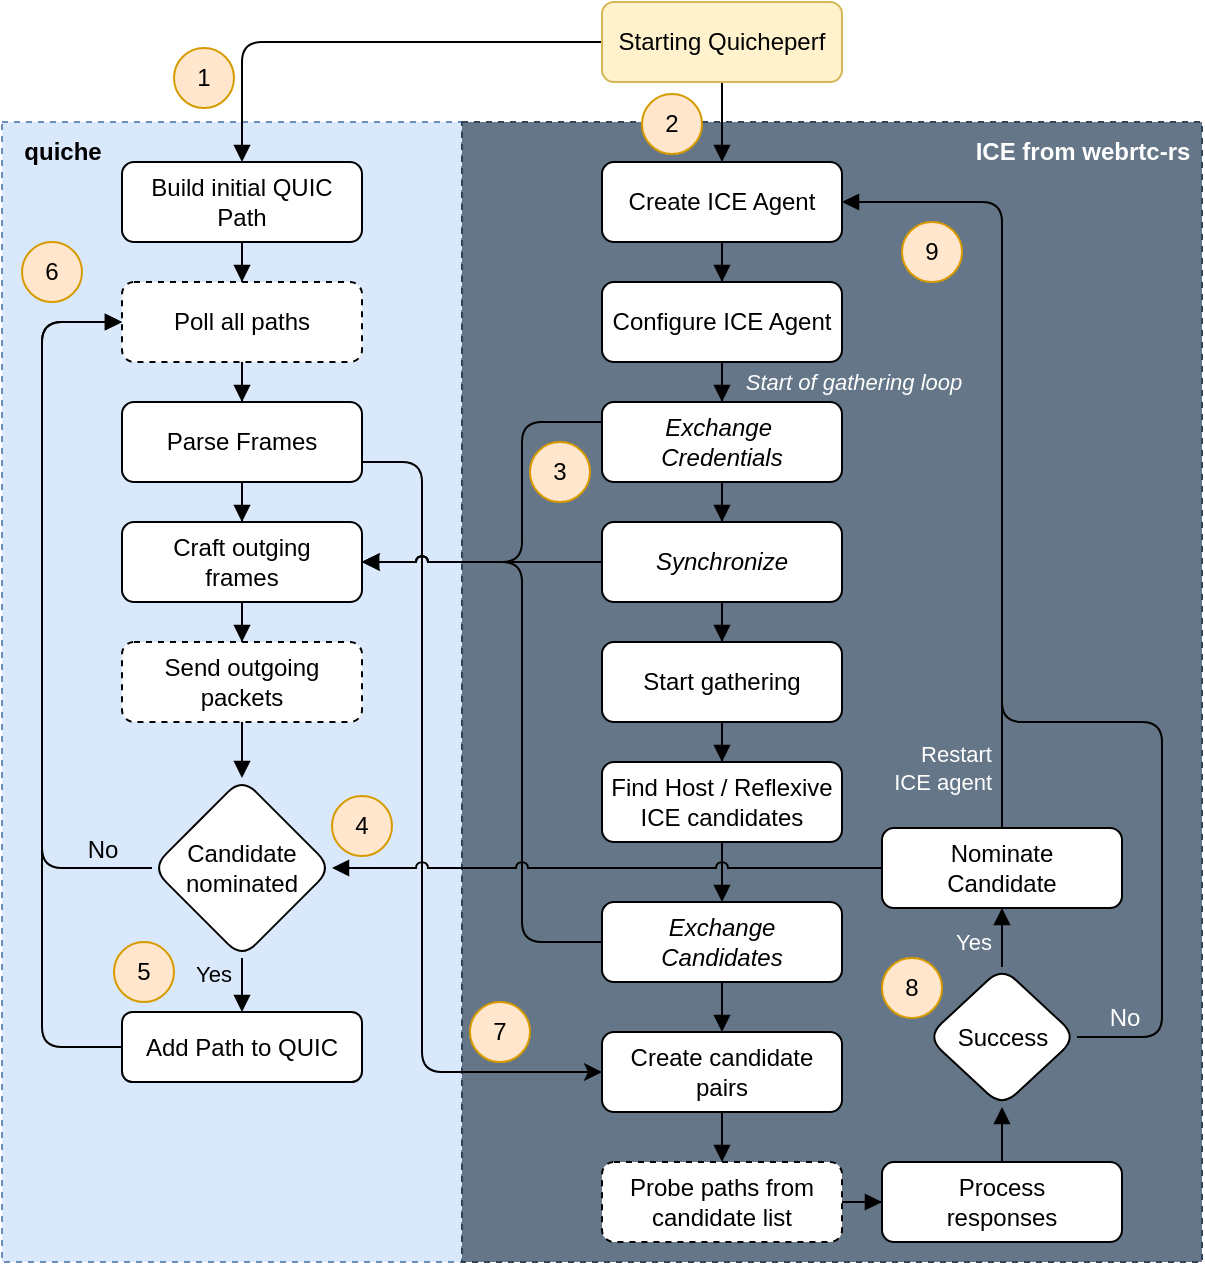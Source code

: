 <mxfile version="24.4.8" type="device">
  <diagram id="C5RBs43oDa-KdzZeNtuy" name="Page-1">
    <mxGraphModel dx="860" dy="920" grid="1" gridSize="10" guides="1" tooltips="1" connect="1" arrows="1" fold="1" page="1" pageScale="1" pageWidth="827" pageHeight="1169" math="0" shadow="0">
      <root>
        <mxCell id="WIyWlLk6GJQsqaUBKTNV-0" />
        <mxCell id="WIyWlLk6GJQsqaUBKTNV-1" parent="WIyWlLk6GJQsqaUBKTNV-0" />
        <mxCell id="LM9x-x92yMZO7y6_OqWh-8" value="" style="rounded=0;whiteSpace=wrap;html=1;fillColor=#dae8fc;strokeColor=#6c8ebf;dashed=1;" parent="WIyWlLk6GJQsqaUBKTNV-1" vertex="1">
          <mxGeometry x="110" y="140" width="230" height="570" as="geometry" />
        </mxCell>
        <mxCell id="SUtJwRqX3lUBge7WxSiI-0" value="" style="rounded=0;whiteSpace=wrap;html=1;fillColor=#647687;strokeColor=#314354;dashed=1;fontColor=#ffffff;" parent="WIyWlLk6GJQsqaUBKTNV-1" vertex="1">
          <mxGeometry x="340" y="140" width="370" height="570" as="geometry" />
        </mxCell>
        <mxCell id="Qu9wgfzqG_FOY5WLU6e--1" value="" style="edgeStyle=orthogonalEdgeStyle;rounded=0;orthogonalLoop=1;jettySize=auto;html=1;endArrow=block;endFill=1;entryX=0.5;entryY=0;entryDx=0;entryDy=0;targetPerimeterSpacing=0;shadow=0;curved=0;" parent="WIyWlLk6GJQsqaUBKTNV-1" source="WIyWlLk6GJQsqaUBKTNV-7" target="Qu9wgfzqG_FOY5WLU6e--0" edge="1">
          <mxGeometry relative="1" as="geometry" />
        </mxCell>
        <mxCell id="WIyWlLk6GJQsqaUBKTNV-2" value="" style="rounded=1;html=1;jettySize=auto;orthogonalLoop=1;fontSize=11;endArrow=block;endFill=1;endSize=6;strokeWidth=1;shadow=0;labelBackgroundColor=none;edgeStyle=orthogonalEdgeStyle;entryX=0.5;entryY=0;entryDx=0;entryDy=0;curved=0;" parent="WIyWlLk6GJQsqaUBKTNV-1" source="WIyWlLk6GJQsqaUBKTNV-3" target="WIyWlLk6GJQsqaUBKTNV-7" edge="1">
          <mxGeometry relative="1" as="geometry">
            <mxPoint x="384" y="170" as="targetPoint" />
            <Array as="points">
              <mxPoint x="470" y="120" />
              <mxPoint x="470" y="120" />
            </Array>
          </mxGeometry>
        </mxCell>
        <mxCell id="IdEx18NoNRwhbqwuBXC2-3" style="edgeStyle=orthogonalEdgeStyle;rounded=1;orthogonalLoop=1;jettySize=auto;html=1;curved=0;strokeColor=default;align=center;verticalAlign=middle;fontFamily=Helvetica;fontSize=11;fontColor=default;labelBackgroundColor=default;endArrow=block;endFill=1;" parent="WIyWlLk6GJQsqaUBKTNV-1" source="WIyWlLk6GJQsqaUBKTNV-3" target="IdEx18NoNRwhbqwuBXC2-0" edge="1">
          <mxGeometry relative="1" as="geometry" />
        </mxCell>
        <mxCell id="WIyWlLk6GJQsqaUBKTNV-3" value="Starting Quicheperf" style="rounded=1;whiteSpace=wrap;html=1;fontSize=12;glass=0;strokeWidth=1;shadow=0;fillColor=#fff2cc;strokeColor=#d6b656;" parent="WIyWlLk6GJQsqaUBKTNV-1" vertex="1">
          <mxGeometry x="410" y="80" width="120" height="40" as="geometry" />
        </mxCell>
        <mxCell id="WIyWlLk6GJQsqaUBKTNV-7" value="Create ICE Agent" style="rounded=1;whiteSpace=wrap;html=1;fontSize=12;glass=0;strokeWidth=1;shadow=0;" parent="WIyWlLk6GJQsqaUBKTNV-1" vertex="1">
          <mxGeometry x="410" y="160" width="120" height="40" as="geometry" />
        </mxCell>
        <mxCell id="Qu9wgfzqG_FOY5WLU6e--13" value="" style="edgeStyle=orthogonalEdgeStyle;rounded=0;orthogonalLoop=1;jettySize=auto;html=1;endArrow=block;endFill=1;strokeColor=default;align=center;verticalAlign=middle;fontFamily=Helvetica;fontSize=11;fontColor=default;labelBackgroundColor=default;" parent="WIyWlLk6GJQsqaUBKTNV-1" source="WIyWlLk6GJQsqaUBKTNV-12" target="Qu9wgfzqG_FOY5WLU6e--12" edge="1">
          <mxGeometry relative="1" as="geometry" />
        </mxCell>
        <mxCell id="WIyWlLk6GJQsqaUBKTNV-12" value="Start gathering" style="rounded=1;whiteSpace=wrap;html=1;fontSize=12;glass=0;strokeWidth=1;shadow=0;" parent="WIyWlLk6GJQsqaUBKTNV-1" vertex="1">
          <mxGeometry x="410" y="400" width="120" height="40" as="geometry" />
        </mxCell>
        <mxCell id="Qu9wgfzqG_FOY5WLU6e--2" value="" style="edgeStyle=orthogonalEdgeStyle;rounded=0;orthogonalLoop=1;jettySize=auto;html=1;endArrow=block;endFill=1;" parent="WIyWlLk6GJQsqaUBKTNV-1" source="SUtJwRqX3lUBge7WxSiI-3" target="WIyWlLk6GJQsqaUBKTNV-12" edge="1">
          <mxGeometry relative="1" as="geometry" />
        </mxCell>
        <mxCell id="Qu9wgfzqG_FOY5WLU6e--0" value="Configure ICE Agent" style="whiteSpace=wrap;html=1;rounded=1;glass=0;strokeWidth=1;shadow=0;" parent="WIyWlLk6GJQsqaUBKTNV-1" vertex="1">
          <mxGeometry x="410" y="220" width="120" height="40" as="geometry" />
        </mxCell>
        <mxCell id="LM9x-x92yMZO7y6_OqWh-15" style="edgeStyle=orthogonalEdgeStyle;rounded=1;orthogonalLoop=1;jettySize=auto;html=1;curved=0;endArrow=block;endFill=1;" parent="WIyWlLk6GJQsqaUBKTNV-1" source="Qu9wgfzqG_FOY5WLU6e--6" target="SUtJwRqX3lUBge7WxSiI-16" edge="1">
          <mxGeometry relative="1" as="geometry">
            <Array as="points">
              <mxPoint x="130" y="602" />
              <mxPoint x="130" y="240" />
            </Array>
          </mxGeometry>
        </mxCell>
        <mxCell id="Qu9wgfzqG_FOY5WLU6e--6" value="Add Path to QUIC" style="whiteSpace=wrap;html=1;rounded=1;glass=0;strokeWidth=1;shadow=0;" parent="WIyWlLk6GJQsqaUBKTNV-1" vertex="1">
          <mxGeometry x="170" y="585" width="120" height="35" as="geometry" />
        </mxCell>
        <mxCell id="Qu9wgfzqG_FOY5WLU6e--15" value="" style="edgeStyle=orthogonalEdgeStyle;rounded=0;orthogonalLoop=1;jettySize=auto;html=1;endArrow=block;endFill=1;strokeColor=default;align=center;verticalAlign=middle;fontFamily=Helvetica;fontSize=11;fontColor=default;labelBackgroundColor=default;" parent="WIyWlLk6GJQsqaUBKTNV-1" source="Qu9wgfzqG_FOY5WLU6e--12" target="Qu9wgfzqG_FOY5WLU6e--14" edge="1">
          <mxGeometry relative="1" as="geometry" />
        </mxCell>
        <mxCell id="Qu9wgfzqG_FOY5WLU6e--12" value="Find Host / Reflexive&lt;div&gt;ICE candidates&lt;/div&gt;" style="rounded=1;whiteSpace=wrap;html=1;fontSize=12;glass=0;strokeWidth=1;shadow=0;" parent="WIyWlLk6GJQsqaUBKTNV-1" vertex="1">
          <mxGeometry x="410" y="460" width="120" height="40" as="geometry" />
        </mxCell>
        <mxCell id="rpPaAKf9hzbSZDK6jW6a-10" style="edgeStyle=orthogonalEdgeStyle;rounded=1;orthogonalLoop=1;jettySize=auto;html=1;curved=0;jumpStyle=none;" parent="WIyWlLk6GJQsqaUBKTNV-1" source="LM9x-x92yMZO7y6_OqWh-6" target="Qu9wgfzqG_FOY5WLU6e--16" edge="1">
          <mxGeometry relative="1" as="geometry">
            <Array as="points">
              <mxPoint x="320" y="310" />
              <mxPoint x="320" y="615" />
            </Array>
          </mxGeometry>
        </mxCell>
        <mxCell id="Qu9wgfzqG_FOY5WLU6e--17" value="" style="edgeStyle=orthogonalEdgeStyle;rounded=0;orthogonalLoop=1;jettySize=auto;html=1;endArrow=block;endFill=1;labelBackgroundColor=default;strokeColor=default;align=center;verticalAlign=middle;fontFamily=Helvetica;fontSize=11;fontColor=default;" parent="WIyWlLk6GJQsqaUBKTNV-1" source="Qu9wgfzqG_FOY5WLU6e--14" target="Qu9wgfzqG_FOY5WLU6e--16" edge="1">
          <mxGeometry relative="1" as="geometry">
            <Array as="points">
              <mxPoint x="470" y="580" />
              <mxPoint x="470" y="580" />
            </Array>
          </mxGeometry>
        </mxCell>
        <mxCell id="rpPaAKf9hzbSZDK6jW6a-9" style="edgeStyle=orthogonalEdgeStyle;rounded=1;orthogonalLoop=1;jettySize=auto;html=1;jumpStyle=arc;curved=0;" parent="WIyWlLk6GJQsqaUBKTNV-1" source="Qu9wgfzqG_FOY5WLU6e--14" target="LM9x-x92yMZO7y6_OqWh-0" edge="1">
          <mxGeometry relative="1" as="geometry">
            <Array as="points">
              <mxPoint x="370" y="550" />
              <mxPoint x="370" y="360" />
            </Array>
          </mxGeometry>
        </mxCell>
        <mxCell id="Qu9wgfzqG_FOY5WLU6e--14" value="Exchange&lt;div&gt;Candidates&lt;/div&gt;" style="rounded=1;whiteSpace=wrap;html=1;fontSize=12;glass=0;strokeWidth=1;shadow=0;fontStyle=2" parent="WIyWlLk6GJQsqaUBKTNV-1" vertex="1">
          <mxGeometry x="410" y="530" width="120" height="40" as="geometry" />
        </mxCell>
        <mxCell id="Qu9wgfzqG_FOY5WLU6e--19" value="" style="edgeStyle=orthogonalEdgeStyle;rounded=0;orthogonalLoop=1;jettySize=auto;html=1;endArrow=block;endFill=1;strokeColor=default;align=center;verticalAlign=middle;fontFamily=Helvetica;fontSize=11;fontColor=default;labelBackgroundColor=default;" parent="WIyWlLk6GJQsqaUBKTNV-1" source="Qu9wgfzqG_FOY5WLU6e--16" target="Qu9wgfzqG_FOY5WLU6e--18" edge="1">
          <mxGeometry relative="1" as="geometry" />
        </mxCell>
        <mxCell id="Qu9wgfzqG_FOY5WLU6e--16" value="Create candidate pairs" style="rounded=1;whiteSpace=wrap;html=1;fontSize=12;glass=0;strokeWidth=1;shadow=0;" parent="WIyWlLk6GJQsqaUBKTNV-1" vertex="1">
          <mxGeometry x="410" y="595" width="120" height="40" as="geometry" />
        </mxCell>
        <mxCell id="Qu9wgfzqG_FOY5WLU6e--24" value="" style="edgeStyle=orthogonalEdgeStyle;rounded=0;orthogonalLoop=1;jettySize=auto;html=1;endArrow=block;endFill=1;" parent="WIyWlLk6GJQsqaUBKTNV-1" source="SUtJwRqX3lUBge7WxSiI-14" target="LM9x-x92yMZO7y6_OqWh-23" edge="1">
          <mxGeometry relative="1" as="geometry">
            <mxPoint x="260" y="640" as="sourcePoint" />
            <mxPoint x="600" y="590" as="targetPoint" />
            <Array as="points" />
          </mxGeometry>
        </mxCell>
        <mxCell id="Qu9wgfzqG_FOY5WLU6e--18" value="Probe paths from candidate list" style="rounded=1;whiteSpace=wrap;html=1;fontSize=12;glass=0;strokeWidth=1;shadow=0;dashed=1;" parent="WIyWlLk6GJQsqaUBKTNV-1" vertex="1">
          <mxGeometry x="410" y="660" width="120" height="40" as="geometry" />
        </mxCell>
        <mxCell id="Qu9wgfzqG_FOY5WLU6e--26" value="&lt;div&gt;Restart&lt;/div&gt;&lt;div&gt;ICE agent&lt;/div&gt;" style="edgeStyle=orthogonalEdgeStyle;rounded=1;orthogonalLoop=1;jettySize=auto;html=1;endArrow=block;endFill=1;jumpStyle=arc;labelPosition=left;verticalLabelPosition=middle;align=right;verticalAlign=middle;spacingRight=4;labelBackgroundColor=none;fontColor=#FFFFFF;curved=0;" parent="WIyWlLk6GJQsqaUBKTNV-1" source="LM9x-x92yMZO7y6_OqWh-24" target="WIyWlLk6GJQsqaUBKTNV-7" edge="1">
          <mxGeometry x="-0.846" relative="1" as="geometry">
            <mxPoint x="340" y="210" as="targetPoint" />
            <Array as="points">
              <mxPoint x="610" y="180" />
            </Array>
            <mxPoint x="630" y="420" as="sourcePoint" />
            <mxPoint as="offset" />
          </mxGeometry>
        </mxCell>
        <mxCell id="LM9x-x92yMZO7y6_OqWh-17" value="Yes" style="edgeStyle=orthogonalEdgeStyle;rounded=0;orthogonalLoop=1;jettySize=auto;html=1;labelPosition=left;verticalLabelPosition=middle;align=right;verticalAlign=middle;spacingRight=4;labelBackgroundColor=none;endArrow=block;endFill=1;" parent="WIyWlLk6GJQsqaUBKTNV-1" source="Qu9wgfzqG_FOY5WLU6e--4" target="Qu9wgfzqG_FOY5WLU6e--6" edge="1">
          <mxGeometry x="0.2" relative="1" as="geometry">
            <mxPoint as="offset" />
          </mxGeometry>
        </mxCell>
        <mxCell id="LM9x-x92yMZO7y6_OqWh-18" value="No" style="edgeStyle=orthogonalEdgeStyle;rounded=1;orthogonalLoop=1;jettySize=auto;html=1;verticalAlign=bottom;fontSize=12;labelBackgroundColor=none;curved=0;endArrow=block;endFill=1;" parent="WIyWlLk6GJQsqaUBKTNV-1" source="Qu9wgfzqG_FOY5WLU6e--4" target="SUtJwRqX3lUBge7WxSiI-16" edge="1">
          <mxGeometry x="-0.861" relative="1" as="geometry">
            <Array as="points">
              <mxPoint x="130" y="513" />
              <mxPoint x="130" y="240" />
            </Array>
            <mxPoint as="offset" />
          </mxGeometry>
        </mxCell>
        <mxCell id="Qu9wgfzqG_FOY5WLU6e--4" value="&lt;div&gt;&lt;span style=&quot;background-color: initial;&quot;&gt;Candidate&lt;/span&gt;&lt;br&gt;&lt;/div&gt;&lt;div&gt;nominated&lt;br&gt;&lt;/div&gt;" style="rhombus;whiteSpace=wrap;html=1;rounded=1;glass=0;strokeWidth=1;shadow=0;" parent="WIyWlLk6GJQsqaUBKTNV-1" vertex="1">
          <mxGeometry x="185" y="468" width="90" height="90" as="geometry" />
        </mxCell>
        <mxCell id="LM9x-x92yMZO7y6_OqWh-10" style="edgeStyle=orthogonalEdgeStyle;rounded=0;orthogonalLoop=1;jettySize=auto;html=1;strokeColor=default;align=center;verticalAlign=middle;fontFamily=Helvetica;fontSize=11;fontColor=default;labelBackgroundColor=default;endArrow=block;endFill=1;" parent="WIyWlLk6GJQsqaUBKTNV-1" source="IdEx18NoNRwhbqwuBXC2-0" target="SUtJwRqX3lUBge7WxSiI-16" edge="1">
          <mxGeometry relative="1" as="geometry" />
        </mxCell>
        <mxCell id="IdEx18NoNRwhbqwuBXC2-0" value="Build initial QUIC Path" style="rounded=1;whiteSpace=wrap;html=1;fontSize=12;glass=0;strokeWidth=1;shadow=0;" parent="WIyWlLk6GJQsqaUBKTNV-1" vertex="1">
          <mxGeometry x="170" y="160" width="120" height="40" as="geometry" />
        </mxCell>
        <mxCell id="SUtJwRqX3lUBge7WxSiI-2" value="" style="edgeStyle=orthogonalEdgeStyle;rounded=0;orthogonalLoop=1;jettySize=auto;html=1;endArrow=block;endFill=1;" parent="WIyWlLk6GJQsqaUBKTNV-1" source="Qu9wgfzqG_FOY5WLU6e--0" target="SUtJwRqX3lUBge7WxSiI-1" edge="1">
          <mxGeometry relative="1" as="geometry">
            <mxPoint x="424" y="270" as="sourcePoint" />
            <mxPoint x="424" y="420" as="targetPoint" />
          </mxGeometry>
        </mxCell>
        <mxCell id="SUtJwRqX3lUBge7WxSiI-9" style="rounded=1;orthogonalLoop=1;jettySize=auto;html=1;startArrow=none;startFill=0;edgeStyle=orthogonalEdgeStyle;curved=0;strokeColor=default;align=center;verticalAlign=middle;fontFamily=Helvetica;fontSize=11;fontColor=default;labelBackgroundColor=default;endArrow=block;endFill=1;jumpStyle=arc;" parent="WIyWlLk6GJQsqaUBKTNV-1" source="SUtJwRqX3lUBge7WxSiI-1" target="LM9x-x92yMZO7y6_OqWh-0" edge="1">
          <mxGeometry relative="1" as="geometry">
            <mxPoint x="260" y="351.25" as="targetPoint" />
            <Array as="points">
              <mxPoint x="370" y="290" />
              <mxPoint x="370" y="360" />
            </Array>
          </mxGeometry>
        </mxCell>
        <mxCell id="SUtJwRqX3lUBge7WxSiI-1" value="Exchange&amp;nbsp;&lt;div&gt;Credentials&lt;/div&gt;" style="whiteSpace=wrap;html=1;rounded=1;glass=0;strokeWidth=1;shadow=0;fontStyle=2" parent="WIyWlLk6GJQsqaUBKTNV-1" vertex="1">
          <mxGeometry x="410" y="280" width="120" height="40" as="geometry" />
        </mxCell>
        <mxCell id="SUtJwRqX3lUBge7WxSiI-4" value="" style="edgeStyle=orthogonalEdgeStyle;rounded=0;orthogonalLoop=1;jettySize=auto;html=1;endArrow=block;endFill=1;" parent="WIyWlLk6GJQsqaUBKTNV-1" source="SUtJwRqX3lUBge7WxSiI-1" target="SUtJwRqX3lUBge7WxSiI-3" edge="1">
          <mxGeometry relative="1" as="geometry">
            <mxPoint x="424" y="340" as="sourcePoint" />
            <mxPoint x="424" y="420" as="targetPoint" />
          </mxGeometry>
        </mxCell>
        <mxCell id="LM9x-x92yMZO7y6_OqWh-13" style="edgeStyle=orthogonalEdgeStyle;rounded=0;orthogonalLoop=1;jettySize=auto;html=1;strokeColor=default;align=center;verticalAlign=middle;fontFamily=Helvetica;fontSize=11;fontColor=default;labelBackgroundColor=default;endArrow=block;endFill=1;jumpStyle=arc;" parent="WIyWlLk6GJQsqaUBKTNV-1" source="SUtJwRqX3lUBge7WxSiI-3" target="LM9x-x92yMZO7y6_OqWh-0" edge="1">
          <mxGeometry relative="1" as="geometry" />
        </mxCell>
        <mxCell id="SUtJwRqX3lUBge7WxSiI-3" value="Synchronize" style="whiteSpace=wrap;html=1;rounded=1;glass=0;strokeWidth=1;shadow=0;fontStyle=2" parent="WIyWlLk6GJQsqaUBKTNV-1" vertex="1">
          <mxGeometry x="410" y="340" width="120" height="40" as="geometry" />
        </mxCell>
        <mxCell id="SUtJwRqX3lUBge7WxSiI-15" value="" style="edgeStyle=orthogonalEdgeStyle;rounded=0;orthogonalLoop=1;jettySize=auto;html=1;endArrow=block;endFill=1;verticalAlign=bottom;labelBackgroundColor=none;fontColor=#FFFFFF;fontSize=12;" parent="WIyWlLk6GJQsqaUBKTNV-1" source="Qu9wgfzqG_FOY5WLU6e--18" target="SUtJwRqX3lUBge7WxSiI-14" edge="1">
          <mxGeometry x="-0.071" relative="1" as="geometry">
            <mxPoint x="484" y="660" as="sourcePoint" />
            <mxPoint x="330" y="660" as="targetPoint" />
            <Array as="points" />
            <mxPoint as="offset" />
          </mxGeometry>
        </mxCell>
        <mxCell id="SUtJwRqX3lUBge7WxSiI-14" value="Process&lt;div&gt;responses&lt;/div&gt;" style="rounded=1;whiteSpace=wrap;html=1;fontSize=12;glass=0;strokeWidth=1;shadow=0;" parent="WIyWlLk6GJQsqaUBKTNV-1" vertex="1">
          <mxGeometry x="550" y="660" width="120" height="40" as="geometry" />
        </mxCell>
        <mxCell id="LM9x-x92yMZO7y6_OqWh-11" style="edgeStyle=orthogonalEdgeStyle;rounded=0;orthogonalLoop=1;jettySize=auto;html=1;strokeColor=default;align=center;verticalAlign=middle;fontFamily=Helvetica;fontSize=11;fontColor=default;labelBackgroundColor=default;endArrow=block;endFill=1;" parent="WIyWlLk6GJQsqaUBKTNV-1" source="SUtJwRqX3lUBge7WxSiI-16" target="LM9x-x92yMZO7y6_OqWh-6" edge="1">
          <mxGeometry relative="1" as="geometry" />
        </mxCell>
        <mxCell id="SUtJwRqX3lUBge7WxSiI-16" value="Poll all&amp;nbsp;&lt;span style=&quot;background-color: initial;&quot;&gt;paths&lt;/span&gt;" style="rounded=1;whiteSpace=wrap;html=1;fontSize=12;glass=0;strokeWidth=1;shadow=0;dashed=1;" parent="WIyWlLk6GJQsqaUBKTNV-1" vertex="1">
          <mxGeometry x="170" y="220" width="120" height="40" as="geometry" />
        </mxCell>
        <mxCell id="LM9x-x92yMZO7y6_OqWh-0" value="Craft outging&lt;div&gt;frames&lt;/div&gt;" style="rounded=1;whiteSpace=wrap;html=1;fontSize=12;glass=0;strokeWidth=1;shadow=0;" parent="WIyWlLk6GJQsqaUBKTNV-1" vertex="1">
          <mxGeometry x="170" y="340" width="120" height="40" as="geometry" />
        </mxCell>
        <mxCell id="LM9x-x92yMZO7y6_OqWh-3" value="" style="edgeStyle=orthogonalEdgeStyle;rounded=0;orthogonalLoop=1;jettySize=auto;html=1;strokeColor=default;align=center;verticalAlign=middle;fontFamily=Helvetica;fontSize=11;fontColor=default;labelBackgroundColor=default;endArrow=block;endFill=1;" parent="WIyWlLk6GJQsqaUBKTNV-1" source="LM9x-x92yMZO7y6_OqWh-0" target="LM9x-x92yMZO7y6_OqWh-2" edge="1">
          <mxGeometry relative="1" as="geometry">
            <mxPoint x="100" y="370" as="sourcePoint" />
            <mxPoint x="100" y="450" as="targetPoint" />
          </mxGeometry>
        </mxCell>
        <mxCell id="LM9x-x92yMZO7y6_OqWh-16" style="edgeStyle=orthogonalEdgeStyle;rounded=0;orthogonalLoop=1;jettySize=auto;html=1;strokeColor=default;align=center;verticalAlign=middle;fontFamily=Helvetica;fontSize=11;fontColor=default;labelBackgroundColor=default;endArrow=block;endFill=1;" parent="WIyWlLk6GJQsqaUBKTNV-1" source="LM9x-x92yMZO7y6_OqWh-2" target="Qu9wgfzqG_FOY5WLU6e--4" edge="1">
          <mxGeometry relative="1" as="geometry" />
        </mxCell>
        <mxCell id="LM9x-x92yMZO7y6_OqWh-2" value="Send outgoing&lt;div&gt;packets&lt;/div&gt;" style="rounded=1;whiteSpace=wrap;html=1;fontSize=12;glass=0;strokeWidth=1;shadow=0;dashed=1;" parent="WIyWlLk6GJQsqaUBKTNV-1" vertex="1">
          <mxGeometry x="170" y="400" width="120" height="40" as="geometry" />
        </mxCell>
        <mxCell id="LM9x-x92yMZO7y6_OqWh-12" style="edgeStyle=orthogonalEdgeStyle;rounded=0;orthogonalLoop=1;jettySize=auto;html=1;strokeColor=default;align=center;verticalAlign=middle;fontFamily=Helvetica;fontSize=11;fontColor=default;labelBackgroundColor=default;endArrow=block;endFill=1;" parent="WIyWlLk6GJQsqaUBKTNV-1" source="LM9x-x92yMZO7y6_OqWh-6" target="LM9x-x92yMZO7y6_OqWh-0" edge="1">
          <mxGeometry relative="1" as="geometry" />
        </mxCell>
        <mxCell id="LM9x-x92yMZO7y6_OqWh-6" value="Parse Frames" style="rounded=1;whiteSpace=wrap;html=1;fontSize=12;glass=0;strokeWidth=1;shadow=0;" parent="WIyWlLk6GJQsqaUBKTNV-1" vertex="1">
          <mxGeometry x="170" y="280" width="120" height="40" as="geometry" />
        </mxCell>
        <mxCell id="LM9x-x92yMZO7y6_OqWh-21" style="edgeStyle=orthogonalEdgeStyle;rounded=0;orthogonalLoop=1;jettySize=auto;html=1;jumpStyle=arc;curved=0;strokeColor=default;align=center;verticalAlign=middle;fontFamily=Helvetica;fontSize=11;fontColor=default;labelBackgroundColor=default;endArrow=block;endFill=1;" parent="WIyWlLk6GJQsqaUBKTNV-1" source="LM9x-x92yMZO7y6_OqWh-24" target="Qu9wgfzqG_FOY5WLU6e--4" edge="1">
          <mxGeometry relative="1" as="geometry">
            <mxPoint x="540" y="520" as="sourcePoint" />
            <Array as="points" />
          </mxGeometry>
        </mxCell>
        <mxCell id="LM9x-x92yMZO7y6_OqWh-25" value="Yes" style="edgeStyle=orthogonalEdgeStyle;rounded=0;orthogonalLoop=1;jettySize=auto;html=1;labelPosition=left;verticalLabelPosition=middle;align=right;verticalAlign=middle;spacingRight=4;labelBackgroundColor=none;fontColor=#FFFFFF;endArrow=block;endFill=1;" parent="WIyWlLk6GJQsqaUBKTNV-1" source="LM9x-x92yMZO7y6_OqWh-23" target="LM9x-x92yMZO7y6_OqWh-24" edge="1">
          <mxGeometry x="0.327" relative="1" as="geometry">
            <mxPoint as="offset" />
          </mxGeometry>
        </mxCell>
        <mxCell id="LM9x-x92yMZO7y6_OqWh-27" value="No" style="edgeStyle=orthogonalEdgeStyle;rounded=1;orthogonalLoop=1;jettySize=auto;html=1;endArrow=none;endFill=0;verticalAlign=bottom;fontSize=12;labelBackgroundColor=none;fontColor=#FFFFFF;curved=0;" parent="WIyWlLk6GJQsqaUBKTNV-1" source="LM9x-x92yMZO7y6_OqWh-23" edge="1">
          <mxGeometry x="-0.846" y="1" relative="1" as="geometry">
            <mxPoint x="610" y="415" as="targetPoint" />
            <Array as="points">
              <mxPoint x="690" y="598" />
              <mxPoint x="690" y="440" />
              <mxPoint x="610" y="440" />
              <mxPoint x="610" y="420" />
            </Array>
            <mxPoint as="offset" />
          </mxGeometry>
        </mxCell>
        <mxCell id="LM9x-x92yMZO7y6_OqWh-23" value="Success" style="rhombus;whiteSpace=wrap;html=1;rounded=1;glass=0;strokeWidth=1;shadow=0;" parent="WIyWlLk6GJQsqaUBKTNV-1" vertex="1">
          <mxGeometry x="572.5" y="562.5" width="75" height="70" as="geometry" />
        </mxCell>
        <mxCell id="LM9x-x92yMZO7y6_OqWh-24" value="Nominate&lt;div&gt;Candidate&lt;/div&gt;" style="rounded=1;whiteSpace=wrap;html=1;fontSize=12;glass=0;strokeWidth=1;shadow=0;fontStyle=0" parent="WIyWlLk6GJQsqaUBKTNV-1" vertex="1">
          <mxGeometry x="550" y="493" width="120" height="40" as="geometry" />
        </mxCell>
        <mxCell id="LM9x-x92yMZO7y6_OqWh-28" value="ICE from webrtc-rs" style="text;html=1;align=center;verticalAlign=middle;resizable=0;points=[];autosize=1;strokeColor=none;fillColor=none;fontColor=#FFFFFF;fontStyle=1" parent="WIyWlLk6GJQsqaUBKTNV-1" vertex="1">
          <mxGeometry x="590" y="140" width="120" height="30" as="geometry" />
        </mxCell>
        <mxCell id="LM9x-x92yMZO7y6_OqWh-30" value="quiche" style="text;html=1;align=center;verticalAlign=middle;resizable=0;points=[];autosize=1;strokeColor=none;fillColor=none;fontStyle=1" parent="WIyWlLk6GJQsqaUBKTNV-1" vertex="1">
          <mxGeometry x="110" y="140" width="60" height="30" as="geometry" />
        </mxCell>
        <mxCell id="rpPaAKf9hzbSZDK6jW6a-0" value="1" style="ellipse;whiteSpace=wrap;html=1;aspect=fixed;fillColor=#ffe6cc;strokeColor=#d79b00;" parent="WIyWlLk6GJQsqaUBKTNV-1" vertex="1">
          <mxGeometry x="196" y="103" width="30" height="30" as="geometry" />
        </mxCell>
        <mxCell id="rpPaAKf9hzbSZDK6jW6a-1" value="6" style="ellipse;whiteSpace=wrap;html=1;aspect=fixed;fillColor=#ffe6cc;strokeColor=#d79b00;" parent="WIyWlLk6GJQsqaUBKTNV-1" vertex="1">
          <mxGeometry x="120" y="200" width="30" height="30" as="geometry" />
        </mxCell>
        <mxCell id="rpPaAKf9hzbSZDK6jW6a-2" value="9" style="ellipse;whiteSpace=wrap;html=1;aspect=fixed;fillColor=#ffe6cc;strokeColor=#d79b00;" parent="WIyWlLk6GJQsqaUBKTNV-1" vertex="1">
          <mxGeometry x="560" y="190" width="30" height="30" as="geometry" />
        </mxCell>
        <mxCell id="rpPaAKf9hzbSZDK6jW6a-3" value="2" style="ellipse;whiteSpace=wrap;html=1;aspect=fixed;fillColor=#ffe6cc;strokeColor=#d79b00;" parent="WIyWlLk6GJQsqaUBKTNV-1" vertex="1">
          <mxGeometry x="430" y="126" width="30" height="30" as="geometry" />
        </mxCell>
        <mxCell id="rpPaAKf9hzbSZDK6jW6a-4" value="4" style="ellipse;whiteSpace=wrap;html=1;aspect=fixed;fillColor=#ffe6cc;strokeColor=#d79b00;" parent="WIyWlLk6GJQsqaUBKTNV-1" vertex="1">
          <mxGeometry x="275" y="477" width="30" height="30" as="geometry" />
        </mxCell>
        <mxCell id="rpPaAKf9hzbSZDK6jW6a-5" value="5" style="ellipse;whiteSpace=wrap;html=1;aspect=fixed;fillColor=#ffe6cc;strokeColor=#d79b00;" parent="WIyWlLk6GJQsqaUBKTNV-1" vertex="1">
          <mxGeometry x="166" y="550" width="30" height="30" as="geometry" />
        </mxCell>
        <mxCell id="rpPaAKf9hzbSZDK6jW6a-6" value="8" style="ellipse;whiteSpace=wrap;html=1;aspect=fixed;fillColor=#ffe6cc;strokeColor=#d79b00;" parent="WIyWlLk6GJQsqaUBKTNV-1" vertex="1">
          <mxGeometry x="550" y="558" width="30" height="30" as="geometry" />
        </mxCell>
        <mxCell id="rpPaAKf9hzbSZDK6jW6a-8" value="3" style="ellipse;whiteSpace=wrap;html=1;aspect=fixed;fillColor=#ffe6cc;strokeColor=#d79b00;" parent="WIyWlLk6GJQsqaUBKTNV-1" vertex="1">
          <mxGeometry x="374" y="300" width="30" height="30" as="geometry" />
        </mxCell>
        <mxCell id="rpPaAKf9hzbSZDK6jW6a-11" value="7" style="ellipse;whiteSpace=wrap;html=1;aspect=fixed;fillColor=#ffe6cc;strokeColor=#d79b00;" parent="WIyWlLk6GJQsqaUBKTNV-1" vertex="1">
          <mxGeometry x="344" y="580" width="30" height="30" as="geometry" />
        </mxCell>
        <mxCell id="znKvsXuR6eWsATM0DLll-2" value="Start of gathering loop" style="text;html=1;align=center;verticalAlign=middle;whiteSpace=wrap;rounded=0;fontSize=11;fontColor=#FFFFFF;fontStyle=2" vertex="1" parent="WIyWlLk6GJQsqaUBKTNV-1">
          <mxGeometry x="473" y="255" width="126" height="30" as="geometry" />
        </mxCell>
      </root>
    </mxGraphModel>
  </diagram>
</mxfile>
